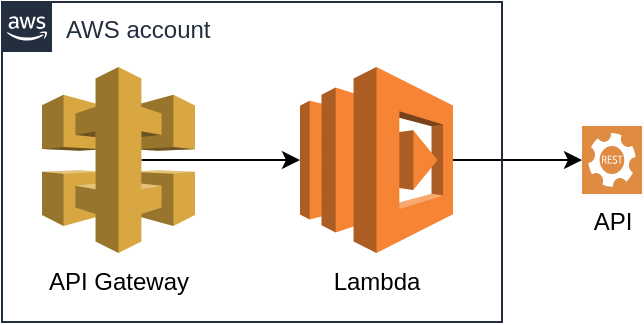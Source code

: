 <mxfile version="24.2.1" type="device">
  <diagram name="Page-1" id="PIxNPRrduu0qx2MQvTgq">
    <mxGraphModel dx="1050" dy="634" grid="1" gridSize="10" guides="1" tooltips="1" connect="1" arrows="1" fold="1" page="1" pageScale="1" pageWidth="827" pageHeight="1169" math="0" shadow="0">
      <root>
        <mxCell id="0" />
        <mxCell id="1" parent="0" />
        <mxCell id="UCw_4kh61b6MZ3DJOtAU-1" style="edgeStyle=orthogonalEdgeStyle;rounded=0;orthogonalLoop=1;jettySize=auto;html=1;entryX=0;entryY=0.5;entryDx=0;entryDy=0;entryPerimeter=0;exitX=0.65;exitY=0.5;exitDx=0;exitDy=0;exitPerimeter=0;" parent="1" source="UCw_4kh61b6MZ3DJOtAU-13" target="UCw_4kh61b6MZ3DJOtAU-4" edge="1">
          <mxGeometry relative="1" as="geometry">
            <mxPoint x="258" y="199" as="sourcePoint" />
          </mxGeometry>
        </mxCell>
        <mxCell id="UCw_4kh61b6MZ3DJOtAU-3" style="edgeStyle=orthogonalEdgeStyle;rounded=0;orthogonalLoop=1;jettySize=auto;html=1;" parent="1" source="UCw_4kh61b6MZ3DJOtAU-4" target="UCw_4kh61b6MZ3DJOtAU-9" edge="1">
          <mxGeometry relative="1" as="geometry" />
        </mxCell>
        <mxCell id="UCw_4kh61b6MZ3DJOtAU-4" value="Lambda" style="outlineConnect=0;dashed=0;verticalLabelPosition=bottom;verticalAlign=top;align=center;html=1;shape=mxgraph.aws3.lambda;fillColor=#F58534;gradientColor=none;" parent="1" vertex="1">
          <mxGeometry x="309" y="152.5" width="76.5" height="93" as="geometry" />
        </mxCell>
        <mxCell id="UCw_4kh61b6MZ3DJOtAU-5" value="AWS account" style="points=[[0,0],[0.25,0],[0.5,0],[0.75,0],[1,0],[1,0.25],[1,0.5],[1,0.75],[1,1],[0.75,1],[0.5,1],[0.25,1],[0,1],[0,0.75],[0,0.5],[0,0.25]];outlineConnect=0;gradientColor=none;html=1;whiteSpace=wrap;fontSize=12;fontStyle=0;container=1;pointerEvents=0;collapsible=0;recursiveResize=0;shape=mxgraph.aws4.group;grIcon=mxgraph.aws4.group_aws_cloud_alt;strokeColor=#232F3E;fillColor=none;verticalAlign=top;align=left;spacingLeft=30;fontColor=#232F3E;dashed=0;" parent="1" vertex="1">
          <mxGeometry x="160" y="120" width="250" height="160" as="geometry" />
        </mxCell>
        <mxCell id="UCw_4kh61b6MZ3DJOtAU-13" value="API Gateway" style="outlineConnect=0;dashed=0;verticalLabelPosition=bottom;verticalAlign=top;align=center;html=1;shape=mxgraph.aws3.api_gateway;fillColor=#D9A741;gradientColor=none;" parent="UCw_4kh61b6MZ3DJOtAU-5" vertex="1">
          <mxGeometry x="20" y="32.5" width="76.5" height="93" as="geometry" />
        </mxCell>
        <mxCell id="UCw_4kh61b6MZ3DJOtAU-9" value="API" style="sketch=0;pointerEvents=1;shadow=0;dashed=0;html=1;strokeColor=none;fillColor=#DF8C42;labelPosition=center;verticalLabelPosition=bottom;verticalAlign=top;align=center;outlineConnect=0;shape=mxgraph.veeam2.restful_api;" parent="1" vertex="1">
          <mxGeometry x="450" y="182" width="30" height="34" as="geometry" />
        </mxCell>
      </root>
    </mxGraphModel>
  </diagram>
</mxfile>
